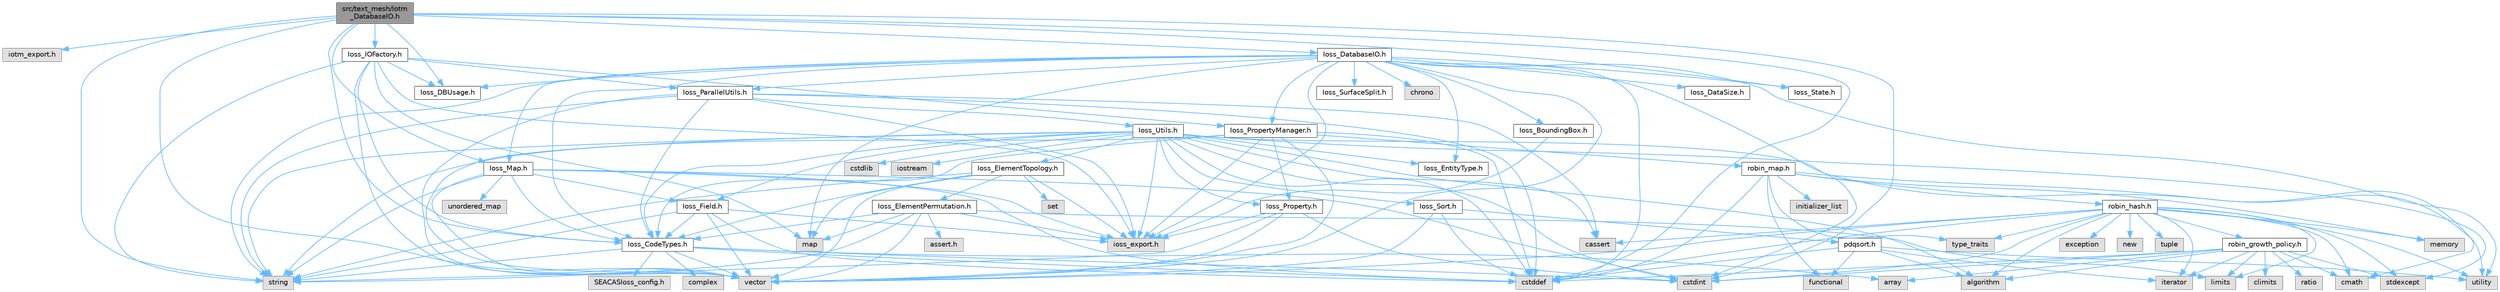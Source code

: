 digraph "src/text_mesh/Iotm_DatabaseIO.h"
{
 // INTERACTIVE_SVG=YES
 // LATEX_PDF_SIZE
  bgcolor="transparent";
  edge [fontname=Helvetica,fontsize=10,labelfontname=Helvetica,labelfontsize=10];
  node [fontname=Helvetica,fontsize=10,shape=box,height=0.2,width=0.4];
  Node1 [id="Node000001",label="src/text_mesh/Iotm\l_DatabaseIO.h",height=0.2,width=0.4,color="gray40", fillcolor="grey60", style="filled", fontcolor="black",tooltip=" "];
  Node1 -> Node2 [id="edge1_Node000001_Node000002",color="steelblue1",style="solid",tooltip=" "];
  Node2 [id="Node000002",label="iotm_export.h",height=0.2,width=0.4,color="grey60", fillcolor="#E0E0E0", style="filled",tooltip=" "];
  Node1 -> Node3 [id="edge2_Node000001_Node000003",color="steelblue1",style="solid",tooltip=" "];
  Node3 [id="Node000003",label="Ioss_CodeTypes.h",height=0.2,width=0.4,color="grey40", fillcolor="white", style="filled",URL="$Ioss__CodeTypes_8h.html",tooltip=" "];
  Node3 -> Node4 [id="edge3_Node000003_Node000004",color="steelblue1",style="solid",tooltip=" "];
  Node4 [id="Node000004",label="array",height=0.2,width=0.4,color="grey60", fillcolor="#E0E0E0", style="filled",tooltip=" "];
  Node3 -> Node5 [id="edge4_Node000003_Node000005",color="steelblue1",style="solid",tooltip=" "];
  Node5 [id="Node000005",label="cstddef",height=0.2,width=0.4,color="grey60", fillcolor="#E0E0E0", style="filled",tooltip=" "];
  Node3 -> Node6 [id="edge5_Node000003_Node000006",color="steelblue1",style="solid",tooltip=" "];
  Node6 [id="Node000006",label="cstdint",height=0.2,width=0.4,color="grey60", fillcolor="#E0E0E0", style="filled",tooltip=" "];
  Node3 -> Node7 [id="edge6_Node000003_Node000007",color="steelblue1",style="solid",tooltip=" "];
  Node7 [id="Node000007",label="string",height=0.2,width=0.4,color="grey60", fillcolor="#E0E0E0", style="filled",tooltip=" "];
  Node3 -> Node8 [id="edge7_Node000003_Node000008",color="steelblue1",style="solid",tooltip=" "];
  Node8 [id="Node000008",label="vector",height=0.2,width=0.4,color="grey60", fillcolor="#E0E0E0", style="filled",tooltip=" "];
  Node3 -> Node9 [id="edge8_Node000003_Node000009",color="steelblue1",style="solid",tooltip=" "];
  Node9 [id="Node000009",label="SEACASIoss_config.h",height=0.2,width=0.4,color="grey60", fillcolor="#E0E0E0", style="filled",tooltip=" "];
  Node3 -> Node10 [id="edge9_Node000003_Node000010",color="steelblue1",style="solid",tooltip=" "];
  Node10 [id="Node000010",label="complex",height=0.2,width=0.4,color="grey60", fillcolor="#E0E0E0", style="filled",tooltip=" "];
  Node1 -> Node11 [id="edge10_Node000001_Node000011",color="steelblue1",style="solid",tooltip=" "];
  Node11 [id="Node000011",label="Ioss_DBUsage.h",height=0.2,width=0.4,color="grey40", fillcolor="white", style="filled",URL="$Ioss__DBUsage_8h.html",tooltip=" "];
  Node1 -> Node12 [id="edge11_Node000001_Node000012",color="steelblue1",style="solid",tooltip=" "];
  Node12 [id="Node000012",label="Ioss_DatabaseIO.h",height=0.2,width=0.4,color="grey40", fillcolor="white", style="filled",URL="$Ioss__DatabaseIO_8h.html",tooltip=" "];
  Node12 -> Node13 [id="edge12_Node000012_Node000013",color="steelblue1",style="solid",tooltip=" "];
  Node13 [id="Node000013",label="ioss_export.h",height=0.2,width=0.4,color="grey60", fillcolor="#E0E0E0", style="filled",tooltip=" "];
  Node12 -> Node14 [id="edge13_Node000012_Node000014",color="steelblue1",style="solid",tooltip=" "];
  Node14 [id="Node000014",label="Ioss_BoundingBox.h",height=0.2,width=0.4,color="grey40", fillcolor="white", style="filled",URL="$Ioss__BoundingBox_8h.html",tooltip=" "];
  Node14 -> Node13 [id="edge14_Node000014_Node000013",color="steelblue1",style="solid",tooltip=" "];
  Node12 -> Node3 [id="edge15_Node000012_Node000003",color="steelblue1",style="solid",tooltip=" "];
  Node12 -> Node11 [id="edge16_Node000012_Node000011",color="steelblue1",style="solid",tooltip=" "];
  Node12 -> Node15 [id="edge17_Node000012_Node000015",color="steelblue1",style="solid",tooltip=" "];
  Node15 [id="Node000015",label="Ioss_DataSize.h",height=0.2,width=0.4,color="grey40", fillcolor="white", style="filled",URL="$Ioss__DataSize_8h.html",tooltip=" "];
  Node12 -> Node16 [id="edge18_Node000012_Node000016",color="steelblue1",style="solid",tooltip=" "];
  Node16 [id="Node000016",label="Ioss_EntityType.h",height=0.2,width=0.4,color="grey40", fillcolor="white", style="filled",URL="$Ioss__EntityType_8h.html",tooltip=" "];
  Node12 -> Node17 [id="edge19_Node000012_Node000017",color="steelblue1",style="solid",tooltip=" "];
  Node17 [id="Node000017",label="Ioss_Map.h",height=0.2,width=0.4,color="grey40", fillcolor="white", style="filled",URL="$Ioss__Map_8h.html",tooltip=" "];
  Node17 -> Node13 [id="edge20_Node000017_Node000013",color="steelblue1",style="solid",tooltip=" "];
  Node17 -> Node3 [id="edge21_Node000017_Node000003",color="steelblue1",style="solid",tooltip=" "];
  Node17 -> Node18 [id="edge22_Node000017_Node000018",color="steelblue1",style="solid",tooltip=" "];
  Node18 [id="Node000018",label="Ioss_Field.h",height=0.2,width=0.4,color="grey40", fillcolor="white", style="filled",URL="$Ioss__Field_8h.html",tooltip=" "];
  Node18 -> Node13 [id="edge23_Node000018_Node000013",color="steelblue1",style="solid",tooltip=" "];
  Node18 -> Node3 [id="edge24_Node000018_Node000003",color="steelblue1",style="solid",tooltip=" "];
  Node18 -> Node5 [id="edge25_Node000018_Node000005",color="steelblue1",style="solid",tooltip=" "];
  Node18 -> Node7 [id="edge26_Node000018_Node000007",color="steelblue1",style="solid",tooltip=" "];
  Node18 -> Node8 [id="edge27_Node000018_Node000008",color="steelblue1",style="solid",tooltip=" "];
  Node17 -> Node5 [id="edge28_Node000017_Node000005",color="steelblue1",style="solid",tooltip=" "];
  Node17 -> Node6 [id="edge29_Node000017_Node000006",color="steelblue1",style="solid",tooltip=" "];
  Node17 -> Node7 [id="edge30_Node000017_Node000007",color="steelblue1",style="solid",tooltip=" "];
  Node17 -> Node8 [id="edge31_Node000017_Node000008",color="steelblue1",style="solid",tooltip=" "];
  Node17 -> Node19 [id="edge32_Node000017_Node000019",color="steelblue1",style="solid",tooltip=" "];
  Node19 [id="Node000019",label="unordered_map",height=0.2,width=0.4,color="grey60", fillcolor="#E0E0E0", style="filled",tooltip=" "];
  Node12 -> Node20 [id="edge33_Node000012_Node000020",color="steelblue1",style="solid",tooltip=" "];
  Node20 [id="Node000020",label="Ioss_ParallelUtils.h",height=0.2,width=0.4,color="grey40", fillcolor="white", style="filled",URL="$Ioss__ParallelUtils_8h.html",tooltip=" "];
  Node20 -> Node13 [id="edge34_Node000020_Node000013",color="steelblue1",style="solid",tooltip=" "];
  Node20 -> Node3 [id="edge35_Node000020_Node000003",color="steelblue1",style="solid",tooltip=" "];
  Node20 -> Node21 [id="edge36_Node000020_Node000021",color="steelblue1",style="solid",tooltip=" "];
  Node21 [id="Node000021",label="Ioss_Utils.h",height=0.2,width=0.4,color="grey40", fillcolor="white", style="filled",URL="$Ioss__Utils_8h.html",tooltip=" "];
  Node21 -> Node13 [id="edge37_Node000021_Node000013",color="steelblue1",style="solid",tooltip=" "];
  Node21 -> Node3 [id="edge38_Node000021_Node000003",color="steelblue1",style="solid",tooltip=" "];
  Node21 -> Node22 [id="edge39_Node000021_Node000022",color="steelblue1",style="solid",tooltip=" "];
  Node22 [id="Node000022",label="Ioss_ElementTopology.h",height=0.2,width=0.4,color="grey40", fillcolor="white", style="filled",URL="$Ioss__ElementTopology_8h.html",tooltip=" "];
  Node22 -> Node13 [id="edge40_Node000022_Node000013",color="steelblue1",style="solid",tooltip=" "];
  Node22 -> Node3 [id="edge41_Node000022_Node000003",color="steelblue1",style="solid",tooltip=" "];
  Node22 -> Node23 [id="edge42_Node000022_Node000023",color="steelblue1",style="solid",tooltip=" "];
  Node23 [id="Node000023",label="Ioss_ElementPermutation.h",height=0.2,width=0.4,color="grey40", fillcolor="white", style="filled",URL="$Ioss__ElementPermutation_8h.html",tooltip=" "];
  Node23 -> Node13 [id="edge43_Node000023_Node000013",color="steelblue1",style="solid",tooltip=" "];
  Node23 -> Node3 [id="edge44_Node000023_Node000003",color="steelblue1",style="solid",tooltip=" "];
  Node23 -> Node24 [id="edge45_Node000023_Node000024",color="steelblue1",style="solid",tooltip=" "];
  Node24 [id="Node000024",label="assert.h",height=0.2,width=0.4,color="grey60", fillcolor="#E0E0E0", style="filled",tooltip=" "];
  Node23 -> Node25 [id="edge46_Node000023_Node000025",color="steelblue1",style="solid",tooltip=" "];
  Node25 [id="Node000025",label="limits",height=0.2,width=0.4,color="grey60", fillcolor="#E0E0E0", style="filled",tooltip=" "];
  Node23 -> Node26 [id="edge47_Node000023_Node000026",color="steelblue1",style="solid",tooltip=" "];
  Node26 [id="Node000026",label="map",height=0.2,width=0.4,color="grey60", fillcolor="#E0E0E0", style="filled",tooltip=" "];
  Node23 -> Node7 [id="edge48_Node000023_Node000007",color="steelblue1",style="solid",tooltip=" "];
  Node23 -> Node8 [id="edge49_Node000023_Node000008",color="steelblue1",style="solid",tooltip=" "];
  Node22 -> Node26 [id="edge50_Node000022_Node000026",color="steelblue1",style="solid",tooltip=" "];
  Node22 -> Node27 [id="edge51_Node000022_Node000027",color="steelblue1",style="solid",tooltip=" "];
  Node27 [id="Node000027",label="set",height=0.2,width=0.4,color="grey60", fillcolor="#E0E0E0", style="filled",tooltip=" "];
  Node22 -> Node7 [id="edge52_Node000022_Node000007",color="steelblue1",style="solid",tooltip=" "];
  Node22 -> Node8 [id="edge53_Node000022_Node000008",color="steelblue1",style="solid",tooltip=" "];
  Node21 -> Node16 [id="edge54_Node000021_Node000016",color="steelblue1",style="solid",tooltip=" "];
  Node21 -> Node18 [id="edge55_Node000021_Node000018",color="steelblue1",style="solid",tooltip=" "];
  Node21 -> Node28 [id="edge56_Node000021_Node000028",color="steelblue1",style="solid",tooltip=" "];
  Node28 [id="Node000028",label="Ioss_Property.h",height=0.2,width=0.4,color="grey40", fillcolor="white", style="filled",URL="$Ioss__Property_8h.html",tooltip=" "];
  Node28 -> Node13 [id="edge57_Node000028_Node000013",color="steelblue1",style="solid",tooltip=" "];
  Node28 -> Node6 [id="edge58_Node000028_Node000006",color="steelblue1",style="solid",tooltip=" "];
  Node28 -> Node7 [id="edge59_Node000028_Node000007",color="steelblue1",style="solid",tooltip=" "];
  Node28 -> Node8 [id="edge60_Node000028_Node000008",color="steelblue1",style="solid",tooltip=" "];
  Node21 -> Node29 [id="edge61_Node000021_Node000029",color="steelblue1",style="solid",tooltip=" "];
  Node29 [id="Node000029",label="Ioss_Sort.h",height=0.2,width=0.4,color="grey40", fillcolor="white", style="filled",URL="$Ioss__Sort_8h.html",tooltip=" "];
  Node29 -> Node30 [id="edge62_Node000029_Node000030",color="steelblue1",style="solid",tooltip=" "];
  Node30 [id="Node000030",label="pdqsort.h",height=0.2,width=0.4,color="grey40", fillcolor="white", style="filled",URL="$pdqsort_8h.html",tooltip=" "];
  Node30 -> Node31 [id="edge63_Node000030_Node000031",color="steelblue1",style="solid",tooltip=" "];
  Node31 [id="Node000031",label="algorithm",height=0.2,width=0.4,color="grey60", fillcolor="#E0E0E0", style="filled",tooltip=" "];
  Node30 -> Node5 [id="edge64_Node000030_Node000005",color="steelblue1",style="solid",tooltip=" "];
  Node30 -> Node32 [id="edge65_Node000030_Node000032",color="steelblue1",style="solid",tooltip=" "];
  Node32 [id="Node000032",label="functional",height=0.2,width=0.4,color="grey60", fillcolor="#E0E0E0", style="filled",tooltip=" "];
  Node30 -> Node33 [id="edge66_Node000030_Node000033",color="steelblue1",style="solid",tooltip=" "];
  Node33 [id="Node000033",label="iterator",height=0.2,width=0.4,color="grey60", fillcolor="#E0E0E0", style="filled",tooltip=" "];
  Node30 -> Node34 [id="edge67_Node000030_Node000034",color="steelblue1",style="solid",tooltip=" "];
  Node34 [id="Node000034",label="utility",height=0.2,width=0.4,color="grey60", fillcolor="#E0E0E0", style="filled",tooltip=" "];
  Node29 -> Node5 [id="edge68_Node000029_Node000005",color="steelblue1",style="solid",tooltip=" "];
  Node29 -> Node8 [id="edge69_Node000029_Node000008",color="steelblue1",style="solid",tooltip=" "];
  Node21 -> Node31 [id="edge70_Node000021_Node000031",color="steelblue1",style="solid",tooltip=" "];
  Node21 -> Node35 [id="edge71_Node000021_Node000035",color="steelblue1",style="solid",tooltip=" "];
  Node35 [id="Node000035",label="cassert",height=0.2,width=0.4,color="grey60", fillcolor="#E0E0E0", style="filled",tooltip=" "];
  Node21 -> Node36 [id="edge72_Node000021_Node000036",color="steelblue1",style="solid",tooltip=" "];
  Node36 [id="Node000036",label="cmath",height=0.2,width=0.4,color="grey60", fillcolor="#E0E0E0", style="filled",tooltip=" "];
  Node21 -> Node5 [id="edge73_Node000021_Node000005",color="steelblue1",style="solid",tooltip=" "];
  Node21 -> Node6 [id="edge74_Node000021_Node000006",color="steelblue1",style="solid",tooltip=" "];
  Node21 -> Node37 [id="edge75_Node000021_Node000037",color="steelblue1",style="solid",tooltip=" "];
  Node37 [id="Node000037",label="cstdlib",height=0.2,width=0.4,color="grey60", fillcolor="#E0E0E0", style="filled",tooltip=" "];
  Node21 -> Node38 [id="edge76_Node000021_Node000038",color="steelblue1",style="solid",tooltip=" "];
  Node38 [id="Node000038",label="iostream",height=0.2,width=0.4,color="grey60", fillcolor="#E0E0E0", style="filled",tooltip=" "];
  Node21 -> Node39 [id="edge77_Node000021_Node000039",color="steelblue1",style="solid",tooltip=" "];
  Node39 [id="Node000039",label="stdexcept",height=0.2,width=0.4,color="grey60", fillcolor="#E0E0E0", style="filled",tooltip=" "];
  Node21 -> Node7 [id="edge78_Node000021_Node000007",color="steelblue1",style="solid",tooltip=" "];
  Node21 -> Node8 [id="edge79_Node000021_Node000008",color="steelblue1",style="solid",tooltip=" "];
  Node20 -> Node35 [id="edge80_Node000020_Node000035",color="steelblue1",style="solid",tooltip=" "];
  Node20 -> Node5 [id="edge81_Node000020_Node000005",color="steelblue1",style="solid",tooltip=" "];
  Node20 -> Node7 [id="edge82_Node000020_Node000007",color="steelblue1",style="solid",tooltip=" "];
  Node20 -> Node8 [id="edge83_Node000020_Node000008",color="steelblue1",style="solid",tooltip=" "];
  Node12 -> Node40 [id="edge84_Node000012_Node000040",color="steelblue1",style="solid",tooltip=" "];
  Node40 [id="Node000040",label="Ioss_PropertyManager.h",height=0.2,width=0.4,color="grey40", fillcolor="white", style="filled",URL="$Ioss__PropertyManager_8h.html",tooltip=" "];
  Node40 -> Node13 [id="edge85_Node000040_Node000013",color="steelblue1",style="solid",tooltip=" "];
  Node40 -> Node3 [id="edge86_Node000040_Node000003",color="steelblue1",style="solid",tooltip=" "];
  Node40 -> Node28 [id="edge87_Node000040_Node000028",color="steelblue1",style="solid",tooltip=" "];
  Node40 -> Node5 [id="edge88_Node000040_Node000005",color="steelblue1",style="solid",tooltip=" "];
  Node40 -> Node7 [id="edge89_Node000040_Node000007",color="steelblue1",style="solid",tooltip=" "];
  Node40 -> Node8 [id="edge90_Node000040_Node000008",color="steelblue1",style="solid",tooltip=" "];
  Node40 -> Node41 [id="edge91_Node000040_Node000041",color="steelblue1",style="solid",tooltip=" "];
  Node41 [id="Node000041",label="robin_map.h",height=0.2,width=0.4,color="grey40", fillcolor="white", style="filled",URL="$robin__map_8h.html",tooltip=" "];
  Node41 -> Node5 [id="edge92_Node000041_Node000005",color="steelblue1",style="solid",tooltip=" "];
  Node41 -> Node32 [id="edge93_Node000041_Node000032",color="steelblue1",style="solid",tooltip=" "];
  Node41 -> Node42 [id="edge94_Node000041_Node000042",color="steelblue1",style="solid",tooltip=" "];
  Node42 [id="Node000042",label="initializer_list",height=0.2,width=0.4,color="grey60", fillcolor="#E0E0E0", style="filled",tooltip=" "];
  Node41 -> Node43 [id="edge95_Node000041_Node000043",color="steelblue1",style="solid",tooltip=" "];
  Node43 [id="Node000043",label="memory",height=0.2,width=0.4,color="grey60", fillcolor="#E0E0E0", style="filled",tooltip=" "];
  Node41 -> Node44 [id="edge96_Node000041_Node000044",color="steelblue1",style="solid",tooltip=" "];
  Node44 [id="Node000044",label="type_traits",height=0.2,width=0.4,color="grey60", fillcolor="#E0E0E0", style="filled",tooltip=" "];
  Node41 -> Node34 [id="edge97_Node000041_Node000034",color="steelblue1",style="solid",tooltip=" "];
  Node41 -> Node45 [id="edge98_Node000041_Node000045",color="steelblue1",style="solid",tooltip=" "];
  Node45 [id="Node000045",label="robin_hash.h",height=0.2,width=0.4,color="grey40", fillcolor="white", style="filled",URL="$robin__hash_8h.html",tooltip=" "];
  Node45 -> Node31 [id="edge99_Node000045_Node000031",color="steelblue1",style="solid",tooltip=" "];
  Node45 -> Node35 [id="edge100_Node000045_Node000035",color="steelblue1",style="solid",tooltip=" "];
  Node45 -> Node36 [id="edge101_Node000045_Node000036",color="steelblue1",style="solid",tooltip=" "];
  Node45 -> Node5 [id="edge102_Node000045_Node000005",color="steelblue1",style="solid",tooltip=" "];
  Node45 -> Node6 [id="edge103_Node000045_Node000006",color="steelblue1",style="solid",tooltip=" "];
  Node45 -> Node46 [id="edge104_Node000045_Node000046",color="steelblue1",style="solid",tooltip=" "];
  Node46 [id="Node000046",label="exception",height=0.2,width=0.4,color="grey60", fillcolor="#E0E0E0", style="filled",tooltip=" "];
  Node45 -> Node33 [id="edge105_Node000045_Node000033",color="steelblue1",style="solid",tooltip=" "];
  Node45 -> Node25 [id="edge106_Node000045_Node000025",color="steelblue1",style="solid",tooltip=" "];
  Node45 -> Node43 [id="edge107_Node000045_Node000043",color="steelblue1",style="solid",tooltip=" "];
  Node45 -> Node47 [id="edge108_Node000045_Node000047",color="steelblue1",style="solid",tooltip=" "];
  Node47 [id="Node000047",label="new",height=0.2,width=0.4,color="grey60", fillcolor="#E0E0E0", style="filled",tooltip=" "];
  Node45 -> Node39 [id="edge109_Node000045_Node000039",color="steelblue1",style="solid",tooltip=" "];
  Node45 -> Node48 [id="edge110_Node000045_Node000048",color="steelblue1",style="solid",tooltip=" "];
  Node48 [id="Node000048",label="tuple",height=0.2,width=0.4,color="grey60", fillcolor="#E0E0E0", style="filled",tooltip=" "];
  Node45 -> Node44 [id="edge111_Node000045_Node000044",color="steelblue1",style="solid",tooltip=" "];
  Node45 -> Node34 [id="edge112_Node000045_Node000034",color="steelblue1",style="solid",tooltip=" "];
  Node45 -> Node8 [id="edge113_Node000045_Node000008",color="steelblue1",style="solid",tooltip=" "];
  Node45 -> Node49 [id="edge114_Node000045_Node000049",color="steelblue1",style="solid",tooltip=" "];
  Node49 [id="Node000049",label="robin_growth_policy.h",height=0.2,width=0.4,color="grey40", fillcolor="white", style="filled",URL="$robin__growth__policy_8h.html",tooltip=" "];
  Node49 -> Node31 [id="edge115_Node000049_Node000031",color="steelblue1",style="solid",tooltip=" "];
  Node49 -> Node4 [id="edge116_Node000049_Node000004",color="steelblue1",style="solid",tooltip=" "];
  Node49 -> Node50 [id="edge117_Node000049_Node000050",color="steelblue1",style="solid",tooltip=" "];
  Node50 [id="Node000050",label="climits",height=0.2,width=0.4,color="grey60", fillcolor="#E0E0E0", style="filled",tooltip=" "];
  Node49 -> Node36 [id="edge118_Node000049_Node000036",color="steelblue1",style="solid",tooltip=" "];
  Node49 -> Node5 [id="edge119_Node000049_Node000005",color="steelblue1",style="solid",tooltip=" "];
  Node49 -> Node6 [id="edge120_Node000049_Node000006",color="steelblue1",style="solid",tooltip=" "];
  Node49 -> Node33 [id="edge121_Node000049_Node000033",color="steelblue1",style="solid",tooltip=" "];
  Node49 -> Node25 [id="edge122_Node000049_Node000025",color="steelblue1",style="solid",tooltip=" "];
  Node49 -> Node51 [id="edge123_Node000049_Node000051",color="steelblue1",style="solid",tooltip=" "];
  Node51 [id="Node000051",label="ratio",height=0.2,width=0.4,color="grey60", fillcolor="#E0E0E0", style="filled",tooltip=" "];
  Node49 -> Node39 [id="edge124_Node000049_Node000039",color="steelblue1",style="solid",tooltip=" "];
  Node12 -> Node52 [id="edge125_Node000012_Node000052",color="steelblue1",style="solid",tooltip=" "];
  Node52 [id="Node000052",label="Ioss_State.h",height=0.2,width=0.4,color="grey40", fillcolor="white", style="filled",URL="$Ioss__State_8h.html",tooltip=" "];
  Node12 -> Node53 [id="edge126_Node000012_Node000053",color="steelblue1",style="solid",tooltip=" "];
  Node53 [id="Node000053",label="Ioss_SurfaceSplit.h",height=0.2,width=0.4,color="grey40", fillcolor="white", style="filled",URL="$Ioss__SurfaceSplit_8h.html",tooltip=" "];
  Node12 -> Node54 [id="edge127_Node000012_Node000054",color="steelblue1",style="solid",tooltip=" "];
  Node54 [id="Node000054",label="chrono",height=0.2,width=0.4,color="grey60", fillcolor="#E0E0E0", style="filled",tooltip=" "];
  Node12 -> Node5 [id="edge128_Node000012_Node000005",color="steelblue1",style="solid",tooltip=" "];
  Node12 -> Node6 [id="edge129_Node000012_Node000006",color="steelblue1",style="solid",tooltip=" "];
  Node12 -> Node26 [id="edge130_Node000012_Node000026",color="steelblue1",style="solid",tooltip=" "];
  Node12 -> Node7 [id="edge131_Node000012_Node000007",color="steelblue1",style="solid",tooltip=" "];
  Node12 -> Node34 [id="edge132_Node000012_Node000034",color="steelblue1",style="solid",tooltip=" "];
  Node12 -> Node8 [id="edge133_Node000012_Node000008",color="steelblue1",style="solid",tooltip=" "];
  Node1 -> Node55 [id="edge134_Node000001_Node000055",color="steelblue1",style="solid",tooltip=" "];
  Node55 [id="Node000055",label="Ioss_IOFactory.h",height=0.2,width=0.4,color="grey40", fillcolor="white", style="filled",URL="$Ioss__IOFactory_8h.html",tooltip=" "];
  Node55 -> Node13 [id="edge135_Node000055_Node000013",color="steelblue1",style="solid",tooltip=" "];
  Node55 -> Node3 [id="edge136_Node000055_Node000003",color="steelblue1",style="solid",tooltip=" "];
  Node55 -> Node7 [id="edge137_Node000055_Node000007",color="steelblue1",style="solid",tooltip=" "];
  Node55 -> Node11 [id="edge138_Node000055_Node000011",color="steelblue1",style="solid",tooltip=" "];
  Node55 -> Node20 [id="edge139_Node000055_Node000020",color="steelblue1",style="solid",tooltip=" "];
  Node55 -> Node40 [id="edge140_Node000055_Node000040",color="steelblue1",style="solid",tooltip=" "];
  Node55 -> Node26 [id="edge141_Node000055_Node000026",color="steelblue1",style="solid",tooltip=" "];
  Node55 -> Node8 [id="edge142_Node000055_Node000008",color="steelblue1",style="solid",tooltip=" "];
  Node1 -> Node17 [id="edge143_Node000001_Node000017",color="steelblue1",style="solid",tooltip=" "];
  Node1 -> Node5 [id="edge144_Node000001_Node000005",color="steelblue1",style="solid",tooltip=" "];
  Node1 -> Node6 [id="edge145_Node000001_Node000006",color="steelblue1",style="solid",tooltip=" "];
  Node1 -> Node7 [id="edge146_Node000001_Node000007",color="steelblue1",style="solid",tooltip=" "];
  Node1 -> Node8 [id="edge147_Node000001_Node000008",color="steelblue1",style="solid",tooltip=" "];
  Node1 -> Node52 [id="edge148_Node000001_Node000052",color="steelblue1",style="solid",tooltip=" "];
}
